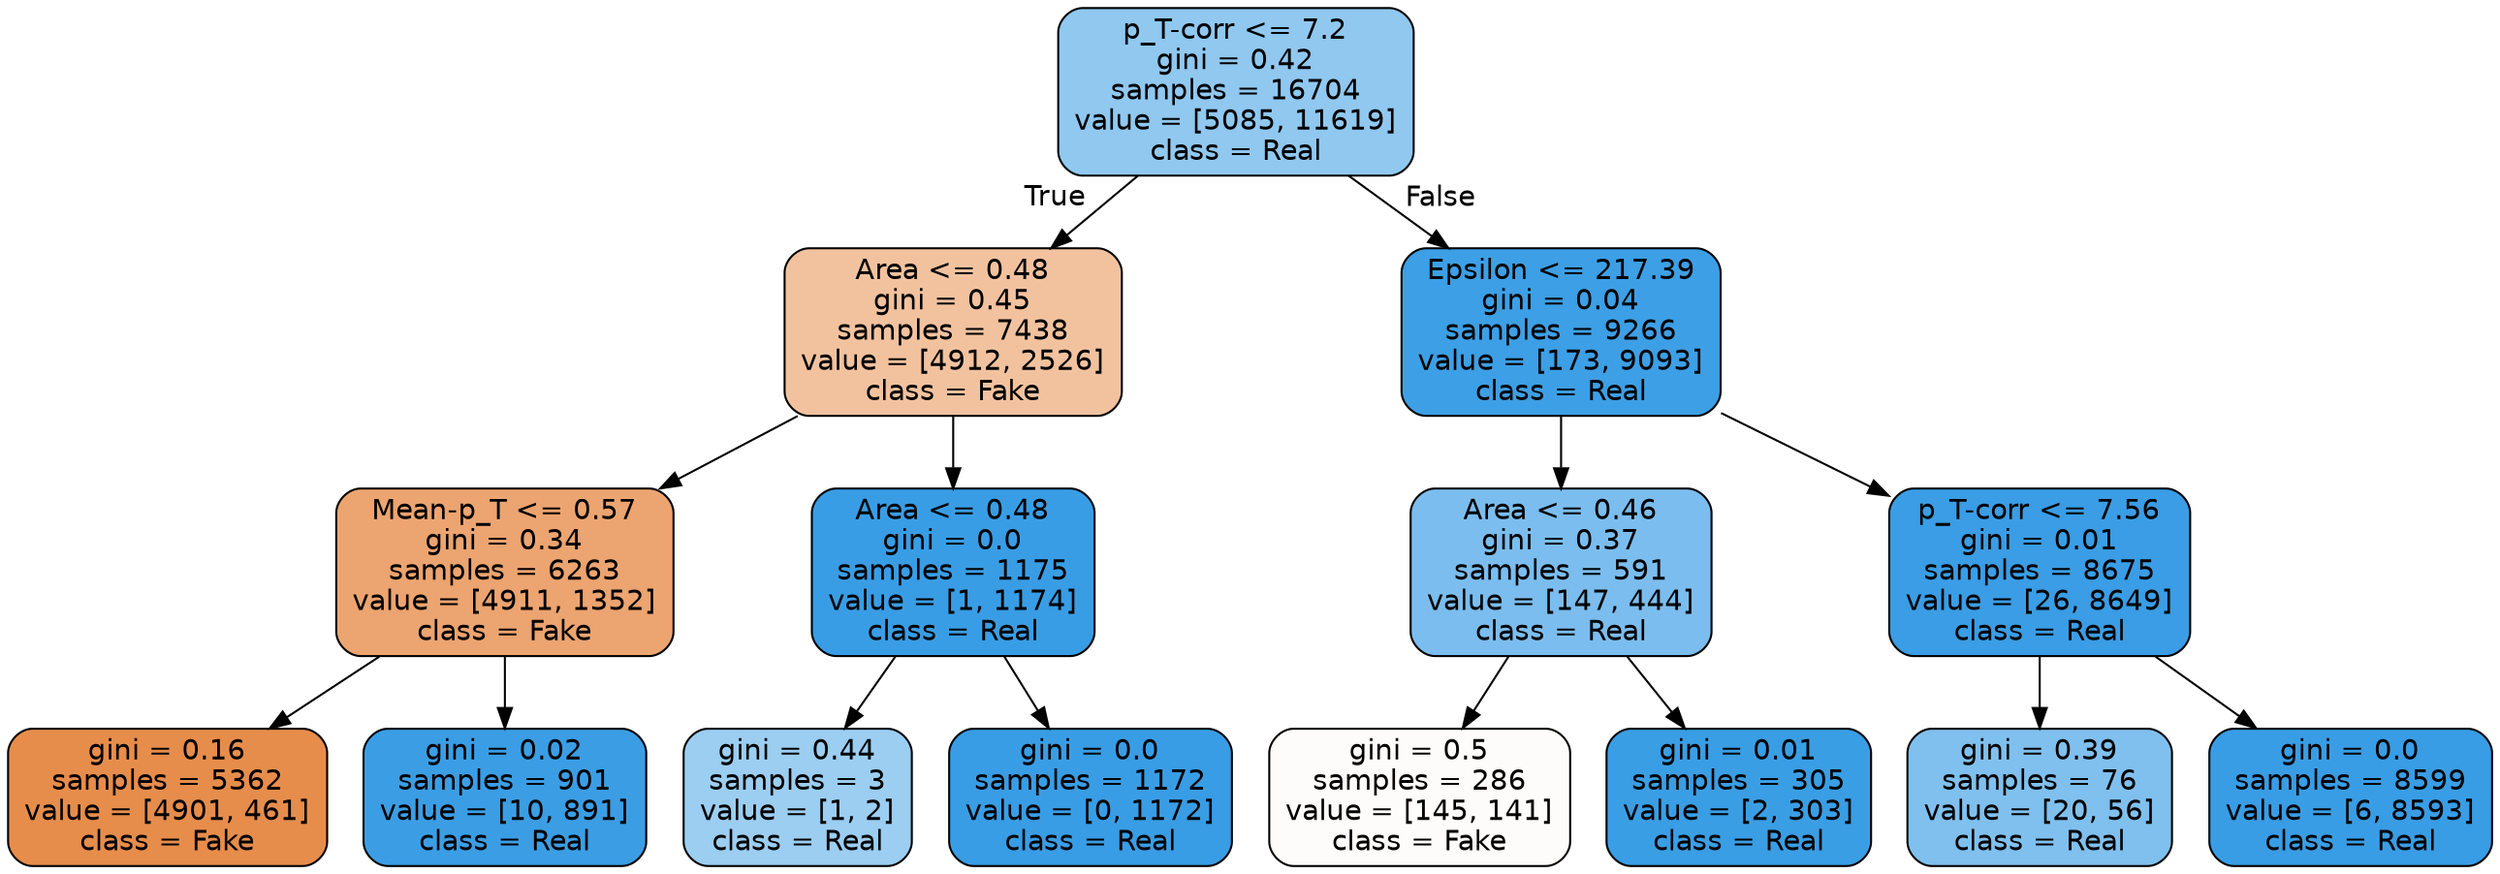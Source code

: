 digraph Tree {
node [shape=box, style="filled, rounded", color="black", fontname=helvetica] ;
edge [fontname=helvetica] ;
0 [label="p_T-corr <= 7.2\ngini = 0.42\nsamples = 16704\nvalue = [5085, 11619]\nclass = Real", fillcolor="#90c8f0"] ;
1 [label="Area <= 0.48\ngini = 0.45\nsamples = 7438\nvalue = [4912, 2526]\nclass = Fake", fillcolor="#f2c29f"] ;
0 -> 1 [labeldistance=2.5, labelangle=45, headlabel="True"] ;
2 [label="Mean-p_T <= 0.57\ngini = 0.34\nsamples = 6263\nvalue = [4911, 1352]\nclass = Fake", fillcolor="#eca470"] ;
1 -> 2 ;
3 [label="gini = 0.16\nsamples = 5362\nvalue = [4901, 461]\nclass = Fake", fillcolor="#e78d4c"] ;
2 -> 3 ;
4 [label="gini = 0.02\nsamples = 901\nvalue = [10, 891]\nclass = Real", fillcolor="#3b9ee5"] ;
2 -> 4 ;
5 [label="Area <= 0.48\ngini = 0.0\nsamples = 1175\nvalue = [1, 1174]\nclass = Real", fillcolor="#399de5"] ;
1 -> 5 ;
6 [label="gini = 0.44\nsamples = 3\nvalue = [1, 2]\nclass = Real", fillcolor="#9ccef2"] ;
5 -> 6 ;
7 [label="gini = 0.0\nsamples = 1172\nvalue = [0, 1172]\nclass = Real", fillcolor="#399de5"] ;
5 -> 7 ;
8 [label="Epsilon <= 217.39\ngini = 0.04\nsamples = 9266\nvalue = [173, 9093]\nclass = Real", fillcolor="#3d9fe5"] ;
0 -> 8 [labeldistance=2.5, labelangle=-45, headlabel="False"] ;
9 [label="Area <= 0.46\ngini = 0.37\nsamples = 591\nvalue = [147, 444]\nclass = Real", fillcolor="#7bbdee"] ;
8 -> 9 ;
10 [label="gini = 0.5\nsamples = 286\nvalue = [145, 141]\nclass = Fake", fillcolor="#fefcfa"] ;
9 -> 10 ;
11 [label="gini = 0.01\nsamples = 305\nvalue = [2, 303]\nclass = Real", fillcolor="#3a9ee5"] ;
9 -> 11 ;
12 [label="p_T-corr <= 7.56\ngini = 0.01\nsamples = 8675\nvalue = [26, 8649]\nclass = Real", fillcolor="#3a9de5"] ;
8 -> 12 ;
13 [label="gini = 0.39\nsamples = 76\nvalue = [20, 56]\nclass = Real", fillcolor="#80c0ee"] ;
12 -> 13 ;
14 [label="gini = 0.0\nsamples = 8599\nvalue = [6, 8593]\nclass = Real", fillcolor="#399de5"] ;
12 -> 14 ;
}